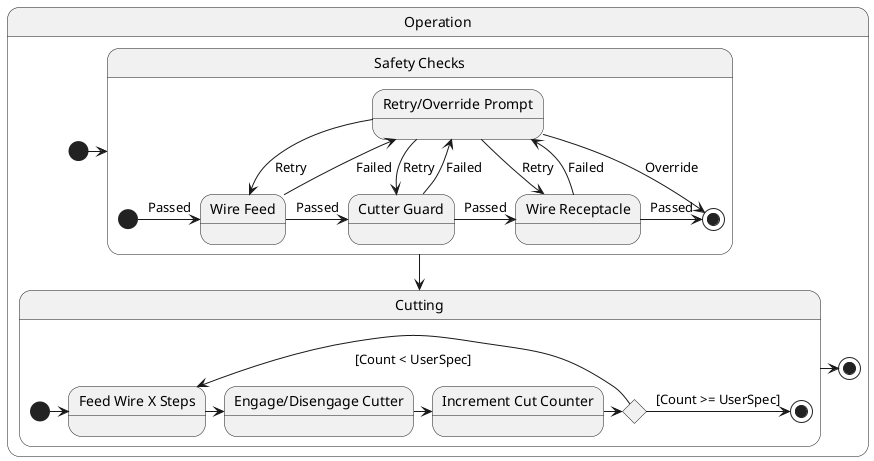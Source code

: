 @startuml statechart_op

state Operation {

    state "Safety Checks" as SafetyChecks {
        state "Wire Feed" as WireFeed
        state "Cutter Guard" as CutterGuard
        state "Wire Receptacle" as WireReceptacle
        state "Retry/Override Prompt" as RetryOverride

        [*] -> WireFeed: Passed
        WireFeed -> CutterGuard: Passed
        CutterGuard -> WireReceptacle: Passed
        WireReceptacle -> [*]: Passed

        WireFeed -up-> RetryOverride: Failed
        CutterGuard -up-> RetryOverride: Failed
        WireReceptacle -up-> RetryOverride: Failed
        RetryOverride -> WireFeed: Retry
        RetryOverride -> CutterGuard: Retry
        RetryOverride -> WireReceptacle: Retry
        RetryOverride -> [*]: Override
    }

    state Cutting {
        state "Feed Wire X Steps" as FeedWire
        state "Engage/Disengage Cutter" as CycleCutter
        state "Increment Cut Counter" as IncrCounter
        state CheckCount <<choice>>

        [*] -> FeedWire
        FeedWire -> CycleCutter
        CycleCutter -> IncrCounter
        IncrCounter -> CheckCount
        CheckCount -> FeedWire: \n[Count < UserSpec]
        CheckCount -> [*]: [Count >= UserSpec]
    }

    [*] -> SafetyChecks
    SafetyChecks -down-> Cutting
    Cutting -> [*]
}

@enduml